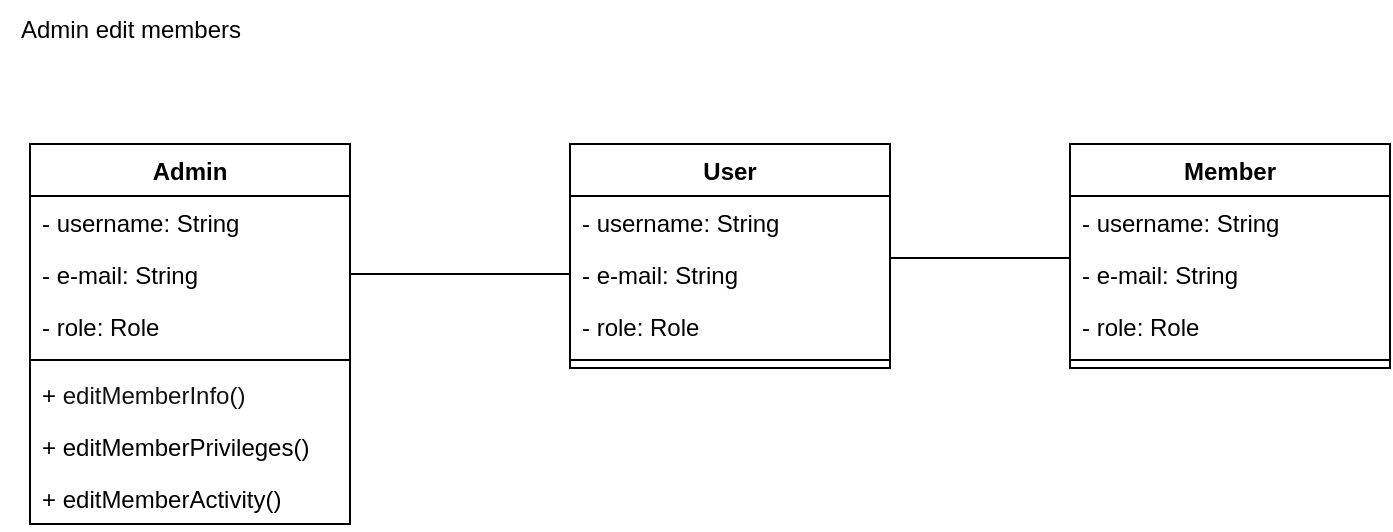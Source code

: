 <mxfile version="24.2.2" type="device">
  <diagram id="C5RBs43oDa-KdzZeNtuy" name="Page-1">
    <mxGraphModel dx="1290" dy="530" grid="1" gridSize="10" guides="1" tooltips="1" connect="1" arrows="1" fold="1" page="1" pageScale="1" pageWidth="827" pageHeight="1169" math="0" shadow="0">
      <root>
        <mxCell id="WIyWlLk6GJQsqaUBKTNV-0" />
        <mxCell id="WIyWlLk6GJQsqaUBKTNV-1" parent="WIyWlLk6GJQsqaUBKTNV-0" />
        <mxCell id="NFIMItisBUQU7iTPIgIT-0" value="Admin" style="swimlane;fontStyle=1;align=center;verticalAlign=top;childLayout=stackLayout;horizontal=1;startSize=26;horizontalStack=0;resizeParent=1;resizeParentMax=0;resizeLast=0;collapsible=1;marginBottom=0;whiteSpace=wrap;html=1;" parent="WIyWlLk6GJQsqaUBKTNV-1" vertex="1">
          <mxGeometry x="50" y="110" width="160" height="190" as="geometry" />
        </mxCell>
        <mxCell id="NFIMItisBUQU7iTPIgIT-1" value="- username: String" style="text;strokeColor=none;fillColor=none;align=left;verticalAlign=top;spacingLeft=4;spacingRight=4;overflow=hidden;rotatable=0;points=[[0,0.5],[1,0.5]];portConstraint=eastwest;whiteSpace=wrap;html=1;" parent="NFIMItisBUQU7iTPIgIT-0" vertex="1">
          <mxGeometry y="26" width="160" height="26" as="geometry" />
        </mxCell>
        <mxCell id="NFIMItisBUQU7iTPIgIT-2" value="- e-mail: String" style="text;strokeColor=none;fillColor=none;align=left;verticalAlign=top;spacingLeft=4;spacingRight=4;overflow=hidden;rotatable=0;points=[[0,0.5],[1,0.5]];portConstraint=eastwest;whiteSpace=wrap;html=1;" parent="NFIMItisBUQU7iTPIgIT-0" vertex="1">
          <mxGeometry y="52" width="160" height="26" as="geometry" />
        </mxCell>
        <mxCell id="NFIMItisBUQU7iTPIgIT-3" value="- role: Role" style="text;strokeColor=none;fillColor=none;align=left;verticalAlign=top;spacingLeft=4;spacingRight=4;overflow=hidden;rotatable=0;points=[[0,0.5],[1,0.5]];portConstraint=eastwest;whiteSpace=wrap;html=1;" parent="NFIMItisBUQU7iTPIgIT-0" vertex="1">
          <mxGeometry y="78" width="160" height="26" as="geometry" />
        </mxCell>
        <mxCell id="NFIMItisBUQU7iTPIgIT-4" value="" style="line;strokeWidth=1;fillColor=none;align=left;verticalAlign=middle;spacingTop=-1;spacingLeft=3;spacingRight=3;rotatable=0;labelPosition=right;points=[];portConstraint=eastwest;strokeColor=inherit;" parent="NFIMItisBUQU7iTPIgIT-0" vertex="1">
          <mxGeometry y="104" width="160" height="8" as="geometry" />
        </mxCell>
        <mxCell id="NFIMItisBUQU7iTPIgIT-5" value="+&amp;nbsp;&lt;span style=&quot;font-size: var(--cib-type-body1-font-size); font-weight: var(--cib-type-body1-font-weight); color: rgb(17, 17, 17);&quot;&gt;editMemberInfo()&lt;/span&gt;" style="text;strokeColor=none;fillColor=none;align=left;verticalAlign=top;spacingLeft=4;spacingRight=4;overflow=hidden;rotatable=0;points=[[0,0.5],[1,0.5]];portConstraint=eastwest;whiteSpace=wrap;html=1;" parent="NFIMItisBUQU7iTPIgIT-0" vertex="1">
          <mxGeometry y="112" width="160" height="26" as="geometry" />
        </mxCell>
        <mxCell id="NFIMItisBUQU7iTPIgIT-6" value="+ editMemberPrivileges()" style="text;strokeColor=none;fillColor=none;align=left;verticalAlign=top;spacingLeft=4;spacingRight=4;overflow=hidden;rotatable=0;points=[[0,0.5],[1,0.5]];portConstraint=eastwest;whiteSpace=wrap;html=1;" parent="NFIMItisBUQU7iTPIgIT-0" vertex="1">
          <mxGeometry y="138" width="160" height="26" as="geometry" />
        </mxCell>
        <mxCell id="NFIMItisBUQU7iTPIgIT-7" value="+ editMemberActivity()" style="text;strokeColor=none;fillColor=none;align=left;verticalAlign=top;spacingLeft=4;spacingRight=4;overflow=hidden;rotatable=0;points=[[0,0.5],[1,0.5]];portConstraint=eastwest;whiteSpace=wrap;html=1;" parent="NFIMItisBUQU7iTPIgIT-0" vertex="1">
          <mxGeometry y="164" width="160" height="26" as="geometry" />
        </mxCell>
        <mxCell id="NFIMItisBUQU7iTPIgIT-8" value="User" style="swimlane;fontStyle=1;align=center;verticalAlign=top;childLayout=stackLayout;horizontal=1;startSize=26;horizontalStack=0;resizeParent=1;resizeParentMax=0;resizeLast=0;collapsible=1;marginBottom=0;whiteSpace=wrap;html=1;" parent="WIyWlLk6GJQsqaUBKTNV-1" vertex="1">
          <mxGeometry x="320" y="110" width="160" height="112" as="geometry" />
        </mxCell>
        <mxCell id="NFIMItisBUQU7iTPIgIT-9" value="- username: String" style="text;strokeColor=none;fillColor=none;align=left;verticalAlign=top;spacingLeft=4;spacingRight=4;overflow=hidden;rotatable=0;points=[[0,0.5],[1,0.5]];portConstraint=eastwest;whiteSpace=wrap;html=1;" parent="NFIMItisBUQU7iTPIgIT-8" vertex="1">
          <mxGeometry y="26" width="160" height="26" as="geometry" />
        </mxCell>
        <mxCell id="NFIMItisBUQU7iTPIgIT-10" value="- e-mail: String" style="text;strokeColor=none;fillColor=none;align=left;verticalAlign=top;spacingLeft=4;spacingRight=4;overflow=hidden;rotatable=0;points=[[0,0.5],[1,0.5]];portConstraint=eastwest;whiteSpace=wrap;html=1;" parent="NFIMItisBUQU7iTPIgIT-8" vertex="1">
          <mxGeometry y="52" width="160" height="26" as="geometry" />
        </mxCell>
        <mxCell id="NFIMItisBUQU7iTPIgIT-11" value="- role: Role" style="text;strokeColor=none;fillColor=none;align=left;verticalAlign=top;spacingLeft=4;spacingRight=4;overflow=hidden;rotatable=0;points=[[0,0.5],[1,0.5]];portConstraint=eastwest;whiteSpace=wrap;html=1;" parent="NFIMItisBUQU7iTPIgIT-8" vertex="1">
          <mxGeometry y="78" width="160" height="26" as="geometry" />
        </mxCell>
        <mxCell id="NFIMItisBUQU7iTPIgIT-12" value="" style="line;strokeWidth=1;fillColor=none;align=left;verticalAlign=middle;spacingTop=-1;spacingLeft=3;spacingRight=3;rotatable=0;labelPosition=right;points=[];portConstraint=eastwest;strokeColor=inherit;" parent="NFIMItisBUQU7iTPIgIT-8" vertex="1">
          <mxGeometry y="104" width="160" height="8" as="geometry" />
        </mxCell>
        <mxCell id="NFIMItisBUQU7iTPIgIT-13" value="Member" style="swimlane;fontStyle=1;align=center;verticalAlign=top;childLayout=stackLayout;horizontal=1;startSize=26;horizontalStack=0;resizeParent=1;resizeParentMax=0;resizeLast=0;collapsible=1;marginBottom=0;whiteSpace=wrap;html=1;" parent="WIyWlLk6GJQsqaUBKTNV-1" vertex="1">
          <mxGeometry x="570" y="110" width="160" height="112" as="geometry" />
        </mxCell>
        <mxCell id="NFIMItisBUQU7iTPIgIT-14" value="- username: String" style="text;strokeColor=none;fillColor=none;align=left;verticalAlign=top;spacingLeft=4;spacingRight=4;overflow=hidden;rotatable=0;points=[[0,0.5],[1,0.5]];portConstraint=eastwest;whiteSpace=wrap;html=1;" parent="NFIMItisBUQU7iTPIgIT-13" vertex="1">
          <mxGeometry y="26" width="160" height="26" as="geometry" />
        </mxCell>
        <mxCell id="NFIMItisBUQU7iTPIgIT-15" value="- e-mail: String" style="text;strokeColor=none;fillColor=none;align=left;verticalAlign=top;spacingLeft=4;spacingRight=4;overflow=hidden;rotatable=0;points=[[0,0.5],[1,0.5]];portConstraint=eastwest;whiteSpace=wrap;html=1;" parent="NFIMItisBUQU7iTPIgIT-13" vertex="1">
          <mxGeometry y="52" width="160" height="26" as="geometry" />
        </mxCell>
        <mxCell id="NFIMItisBUQU7iTPIgIT-16" value="- role: Role" style="text;strokeColor=none;fillColor=none;align=left;verticalAlign=top;spacingLeft=4;spacingRight=4;overflow=hidden;rotatable=0;points=[[0,0.5],[1,0.5]];portConstraint=eastwest;whiteSpace=wrap;html=1;" parent="NFIMItisBUQU7iTPIgIT-13" vertex="1">
          <mxGeometry y="78" width="160" height="26" as="geometry" />
        </mxCell>
        <mxCell id="NFIMItisBUQU7iTPIgIT-17" value="" style="line;strokeWidth=1;fillColor=none;align=left;verticalAlign=middle;spacingTop=-1;spacingLeft=3;spacingRight=3;rotatable=0;labelPosition=right;points=[];portConstraint=eastwest;strokeColor=inherit;" parent="NFIMItisBUQU7iTPIgIT-13" vertex="1">
          <mxGeometry y="104" width="160" height="8" as="geometry" />
        </mxCell>
        <mxCell id="NFIMItisBUQU7iTPIgIT-18" value="" style="line;strokeWidth=1;fillColor=none;align=left;verticalAlign=middle;spacingTop=-1;spacingLeft=3;spacingRight=3;rotatable=0;labelPosition=right;points=[];portConstraint=eastwest;strokeColor=inherit;" parent="WIyWlLk6GJQsqaUBKTNV-1" vertex="1">
          <mxGeometry x="210" y="171" width="110" height="8" as="geometry" />
        </mxCell>
        <mxCell id="NFIMItisBUQU7iTPIgIT-19" value="" style="line;strokeWidth=1;fillColor=none;align=left;verticalAlign=middle;spacingTop=-1;spacingLeft=3;spacingRight=3;rotatable=0;labelPosition=right;points=[];portConstraint=eastwest;strokeColor=inherit;" parent="WIyWlLk6GJQsqaUBKTNV-1" vertex="1">
          <mxGeometry x="480" y="163" width="90" height="8" as="geometry" />
        </mxCell>
        <mxCell id="Cbka_kBpRXv6lFz0RDgQ-0" value="Admin edit members" style="text;html=1;align=center;verticalAlign=middle;resizable=0;points=[];autosize=1;strokeColor=none;fillColor=none;" vertex="1" parent="WIyWlLk6GJQsqaUBKTNV-1">
          <mxGeometry x="35" y="38" width="130" height="30" as="geometry" />
        </mxCell>
      </root>
    </mxGraphModel>
  </diagram>
</mxfile>
